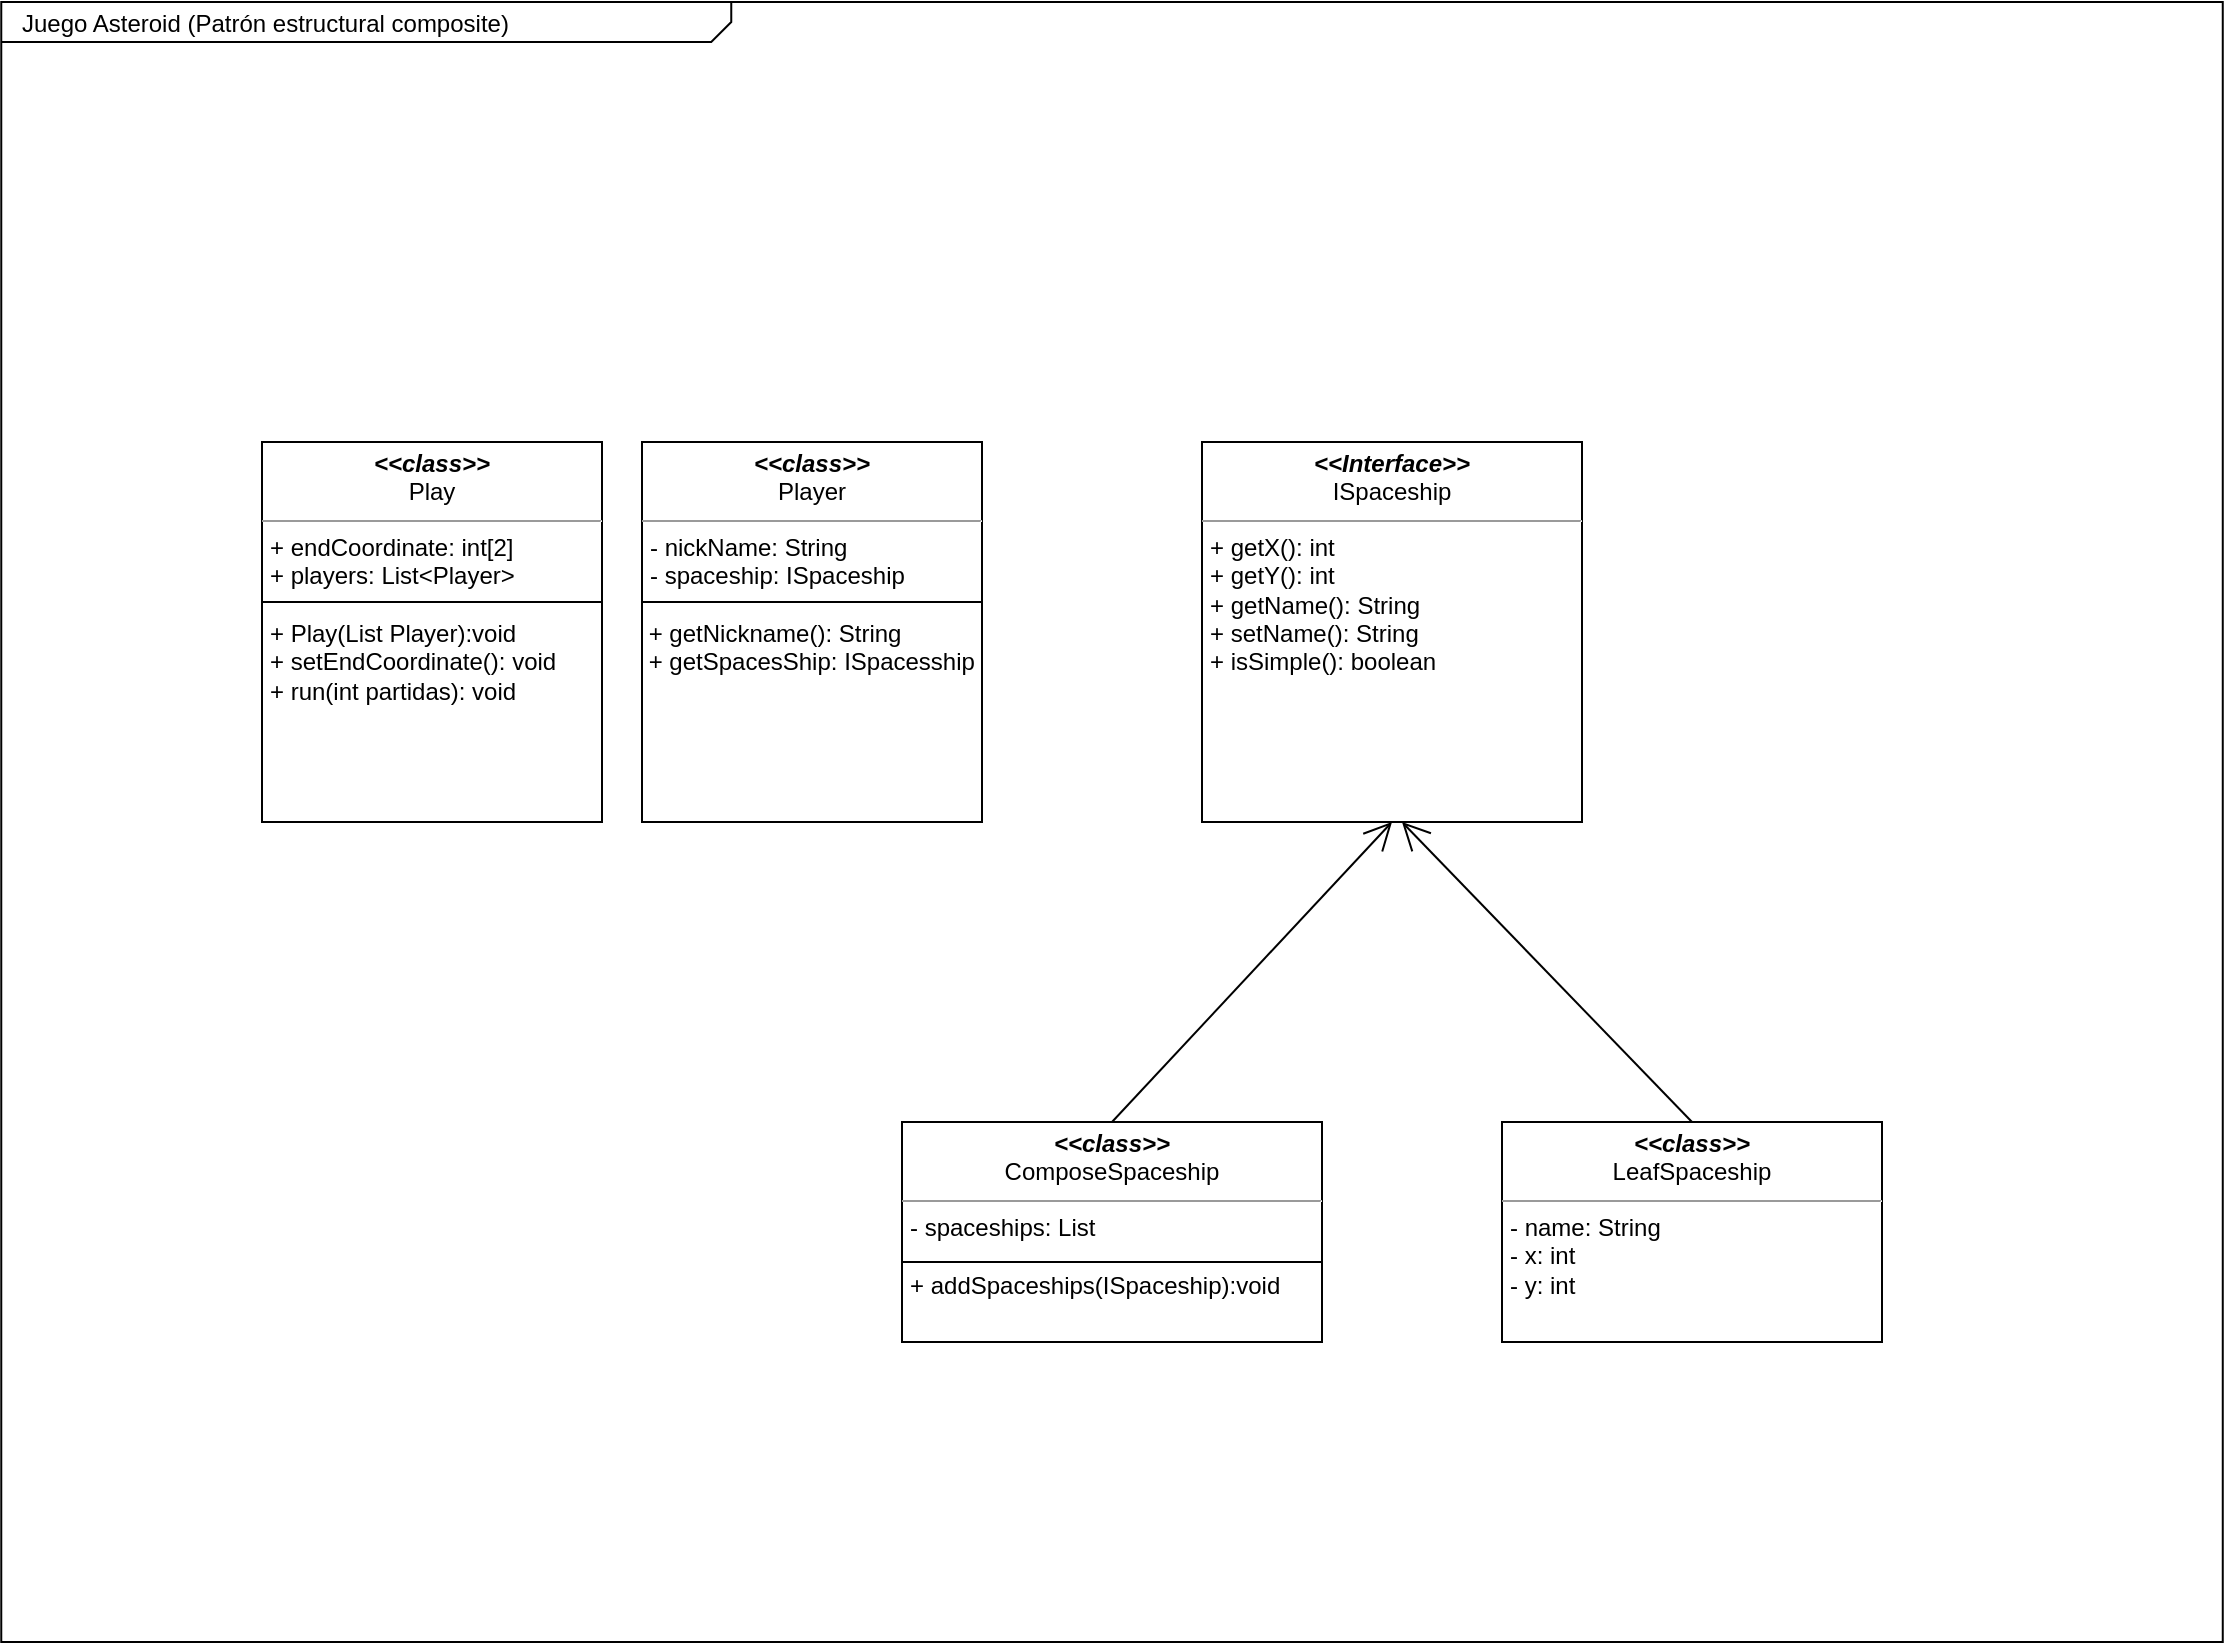 <mxfile version="20.5.1" type="device"><diagram name="Page-1" id="929967ad-93f9-6ef4-fab6-5d389245f69c"><mxGraphModel dx="1610" dy="1202" grid="1" gridSize="10" guides="1" tooltips="1" connect="1" arrows="1" fold="1" page="1" pageScale="1.5" pageWidth="1169" pageHeight="826" background="none" math="0" shadow="0"><root><mxCell id="0" style=";html=1;"/><mxCell id="1" style=";html=1;" parent="0"/><mxCell id="1672d66443f91eb5-1" value="&lt;p style=&quot;margin: 4px 0px 0px 10px;&quot;&gt;Juego Asteroid (Patrón estructural composite)&lt;/p&gt;" style="html=1;strokeWidth=1;shape=mxgraph.sysml.package;html=1;overflow=fill;whiteSpace=wrap;fillColor=none;gradientColor=none;fontSize=12;align=left;labelX=365;" parent="1" vertex="1"><mxGeometry x="409.63" y="200" width="1110.75" height="820" as="geometry"/></mxCell><mxCell id="fraBh0Or8cy0h_4BGRBy-1" value="&lt;p style=&quot;margin:0px;margin-top:4px;text-align:center;&quot;&gt;&lt;i&gt;&lt;b&gt;&amp;lt;&amp;lt;class&amp;gt;&amp;gt;&lt;/b&gt;&lt;/i&gt;&lt;br&gt;Play&lt;/p&gt;&lt;hr size=&quot;1&quot;&gt;&lt;p style=&quot;margin: 0px 0px 0px 4px;&quot;&gt;+ endCoordinate: int[2]&lt;span style=&quot;background-color: initial;&quot;&gt;&lt;br&gt;&lt;/span&gt;&lt;/p&gt;&lt;p style=&quot;margin: 0px 0px 0px 4px;&quot;&gt;+ players: List&amp;lt;Player&amp;gt;&lt;/p&gt;&lt;p style=&quot;margin: 0px 0px 0px 4px;&quot;&gt;&lt;br&gt;&lt;/p&gt;&lt;p style=&quot;margin:0px;margin-left:4px;&quot;&gt;+ Play(List Player):void&lt;/p&gt;&lt;p style=&quot;margin:0px;margin-left:4px;&quot;&gt;+&amp;nbsp;setEndCoordinate(): void&lt;/p&gt;&lt;p style=&quot;margin:0px;margin-left:4px;&quot;&gt;+ run(int partidas): void&lt;/p&gt;" style="verticalAlign=top;align=left;overflow=fill;fontSize=12;fontFamily=Helvetica;html=1;" vertex="1" parent="1"><mxGeometry x="540" y="420" width="170" height="190" as="geometry"/></mxCell><mxCell id="fraBh0Or8cy0h_4BGRBy-10" value="&lt;p style=&quot;margin:0px;margin-top:4px;text-align:center;&quot;&gt;&lt;i&gt;&lt;b&gt;&amp;lt;&amp;lt;class&amp;gt;&amp;gt;&lt;/b&gt;&lt;/i&gt;&lt;br&gt;LeafSpaceship&lt;/p&gt;&lt;hr size=&quot;1&quot;&gt;&lt;p style=&quot;margin: 0px 0px 0px 4px;&quot;&gt;&lt;span style=&quot;background-color: initial;&quot;&gt;- name: String&lt;/span&gt;&lt;br&gt;&lt;/p&gt;&lt;p style=&quot;margin: 0px 0px 0px 4px;&quot;&gt;&lt;span style=&quot;background-color: initial;&quot;&gt;- x: int&lt;/span&gt;&lt;/p&gt;&lt;p style=&quot;margin: 0px 0px 0px 4px;&quot;&gt;&lt;span style=&quot;background-color: initial;&quot;&gt;- y: int&lt;/span&gt;&lt;/p&gt;" style="verticalAlign=top;align=left;overflow=fill;fontSize=12;fontFamily=Helvetica;html=1;" vertex="1" parent="1"><mxGeometry x="1160" y="760" width="190" height="110" as="geometry"/></mxCell><mxCell id="fraBh0Or8cy0h_4BGRBy-22" value="&lt;p style=&quot;margin:0px;margin-top:4px;text-align:center;&quot;&gt;&lt;i&gt;&lt;b&gt;&amp;lt;&amp;lt;class&amp;gt;&amp;gt;&lt;/b&gt;&lt;/i&gt;&lt;br&gt;Player&lt;/p&gt;&lt;hr size=&quot;1&quot;&gt;&lt;p style=&quot;margin: 0px 0px 0px 4px;&quot;&gt;&lt;span style=&quot;background-color: initial;&quot;&gt;- nickName: String&lt;/span&gt;&lt;/p&gt;&lt;p style=&quot;margin: 0px 0px 0px 4px;&quot;&gt;&lt;span style=&quot;background-color: initial;&quot;&gt;- spaceship: ISpaceship&lt;/span&gt;&lt;br&gt;&lt;/p&gt;&lt;p style=&quot;margin: 0px 0px 0px 4px;&quot;&gt;&lt;span style=&quot;background-color: initial;&quot;&gt;&lt;br&gt;&lt;/span&gt;&lt;/p&gt;&lt;div&gt;&lt;span style=&quot;background-color: initial;&quot;&gt;&amp;nbsp;+ getNickname(): String&lt;/span&gt;&lt;/div&gt;&lt;div&gt;&lt;span style=&quot;background-color: initial;&quot;&gt;&amp;nbsp;+ getSpacesShip: ISpacesship&lt;/span&gt;&lt;/div&gt;&lt;div&gt;&lt;span style=&quot;background-color: initial;&quot;&gt;&amp;nbsp;&lt;/span&gt;&lt;/div&gt;&lt;div&gt;&lt;span style=&quot;background-color: initial;&quot;&gt;&lt;br&gt;&lt;/span&gt;&lt;/div&gt;" style="verticalAlign=top;align=left;overflow=fill;fontSize=12;fontFamily=Helvetica;html=1;" vertex="1" parent="1"><mxGeometry x="730" y="420" width="170" height="190" as="geometry"/></mxCell><mxCell id="fraBh0Or8cy0h_4BGRBy-27" value="" style="endArrow=none;html=1;rounded=0;exitX=0;exitY=0.5;exitDx=0;exitDy=0;entryX=1;entryY=0.5;entryDx=0;entryDy=0;" edge="1" parent="1"><mxGeometry width="50" height="50" relative="1" as="geometry"><mxPoint x="540.0" y="500.0" as="sourcePoint"/><mxPoint x="710.0" y="500.0" as="targetPoint"/></mxGeometry></mxCell><mxCell id="fraBh0Or8cy0h_4BGRBy-28" value="&lt;p style=&quot;margin:0px;margin-top:4px;text-align:center;&quot;&gt;&lt;i&gt;&lt;b&gt;&amp;lt;&amp;lt;class&amp;gt;&amp;gt;&lt;/b&gt;&lt;/i&gt;&lt;br&gt;ComposeSpaceship&lt;/p&gt;&lt;hr size=&quot;1&quot;&gt;&lt;p style=&quot;margin: 0px 0px 0px 4px;&quot;&gt;&lt;span style=&quot;background-color: initial;&quot;&gt;- spaceships: List&lt;/span&gt;&lt;/p&gt;&lt;p style=&quot;margin: 0px 0px 0px 4px;&quot;&gt;&lt;span style=&quot;background-color: initial;&quot;&gt;&lt;br&gt;&lt;/span&gt;&lt;/p&gt;&lt;p style=&quot;margin: 0px 0px 0px 4px;&quot;&gt;&lt;span style=&quot;background-color: initial;&quot;&gt;+ addSpaceships(ISpaceship):void&lt;/span&gt;&lt;/p&gt;" style="verticalAlign=top;align=left;overflow=fill;fontSize=12;fontFamily=Helvetica;html=1;" vertex="1" parent="1"><mxGeometry x="860" y="760" width="210" height="110" as="geometry"/></mxCell><mxCell id="fraBh0Or8cy0h_4BGRBy-29" value="&lt;p style=&quot;margin:0px;margin-top:4px;text-align:center;&quot;&gt;&lt;i&gt;&lt;b&gt;&amp;lt;&amp;lt;Interface&amp;gt;&amp;gt;&lt;/b&gt;&lt;/i&gt;&lt;br&gt;ISpaceship&lt;/p&gt;&lt;hr size=&quot;1&quot;&gt;&lt;p style=&quot;margin: 0px 0px 0px 4px;&quot;&gt;&lt;span style=&quot;background-color: initial;&quot;&gt;+ getX(): int&lt;/span&gt;&lt;br&gt;&lt;/p&gt;&lt;p style=&quot;margin:0px;margin-left:4px;&quot;&gt;&lt;span style=&quot;background-color: initial;&quot;&gt;+ getY(): int&amp;nbsp;&lt;/span&gt;&lt;br&gt;&lt;/p&gt;&lt;p style=&quot;margin:0px;margin-left:4px;&quot;&gt;+ getName(): String&lt;br&gt;&lt;/p&gt;&lt;p style=&quot;margin:0px;margin-left:4px;&quot;&gt;+ setName(): String&lt;/p&gt;&lt;p style=&quot;margin:0px;margin-left:4px;&quot;&gt;+ isSimple(): boolean&lt;/p&gt;" style="verticalAlign=top;align=left;overflow=fill;fontSize=12;fontFamily=Helvetica;html=1;" vertex="1" parent="1"><mxGeometry x="1010" y="420" width="190" height="190" as="geometry"/></mxCell><mxCell id="fraBh0Or8cy0h_4BGRBy-30" value="" style="endArrow=none;html=1;rounded=0;exitX=0;exitY=0.5;exitDx=0;exitDy=0;" edge="1" parent="1"><mxGeometry width="50" height="50" relative="1" as="geometry"><mxPoint x="860" y="830.0" as="sourcePoint"/><mxPoint x="1070" y="830" as="targetPoint"/></mxGeometry></mxCell><mxCell id="fraBh0Or8cy0h_4BGRBy-34" value="" style="endArrow=open;endFill=1;endSize=12;html=1;rounded=0;entryX=0.5;entryY=1;entryDx=0;entryDy=0;exitX=0.5;exitY=0;exitDx=0;exitDy=0;" edge="1" parent="1" source="fraBh0Or8cy0h_4BGRBy-28" target="fraBh0Or8cy0h_4BGRBy-29"><mxGeometry width="160" relative="1" as="geometry"><mxPoint x="980" y="700" as="sourcePoint"/><mxPoint x="1140" y="700" as="targetPoint"/></mxGeometry></mxCell><mxCell id="fraBh0Or8cy0h_4BGRBy-35" value="" style="endArrow=open;endFill=1;endSize=12;html=1;rounded=0;exitX=0.5;exitY=0;exitDx=0;exitDy=0;" edge="1" parent="1" source="fraBh0Or8cy0h_4BGRBy-10"><mxGeometry width="160" relative="1" as="geometry"><mxPoint x="982" y="770.0" as="sourcePoint"/><mxPoint x="1110" y="610" as="targetPoint"/></mxGeometry></mxCell><mxCell id="fraBh0Or8cy0h_4BGRBy-37" value="" style="endArrow=none;html=1;rounded=0;exitX=0;exitY=0.5;exitDx=0;exitDy=0;entryX=1;entryY=0.5;entryDx=0;entryDy=0;" edge="1" parent="1"><mxGeometry width="50" height="50" relative="1" as="geometry"><mxPoint x="730.0" y="500.0" as="sourcePoint"/><mxPoint x="900.0" y="500.0" as="targetPoint"/></mxGeometry></mxCell></root></mxGraphModel></diagram></mxfile>